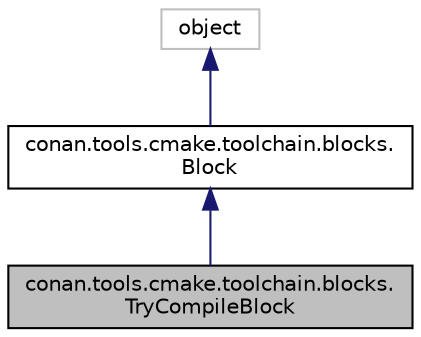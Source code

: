 digraph "conan.tools.cmake.toolchain.blocks.TryCompileBlock"
{
 // LATEX_PDF_SIZE
  edge [fontname="Helvetica",fontsize="10",labelfontname="Helvetica",labelfontsize="10"];
  node [fontname="Helvetica",fontsize="10",shape=record];
  Node1 [label="conan.tools.cmake.toolchain.blocks.\lTryCompileBlock",height=0.2,width=0.4,color="black", fillcolor="grey75", style="filled", fontcolor="black",tooltip=" "];
  Node2 -> Node1 [dir="back",color="midnightblue",fontsize="10",style="solid"];
  Node2 [label="conan.tools.cmake.toolchain.blocks.\lBlock",height=0.2,width=0.4,color="black", fillcolor="white", style="filled",URL="$classconan_1_1tools_1_1cmake_1_1toolchain_1_1blocks_1_1Block.html",tooltip=" "];
  Node3 -> Node2 [dir="back",color="midnightblue",fontsize="10",style="solid"];
  Node3 [label="object",height=0.2,width=0.4,color="grey75", fillcolor="white", style="filled",tooltip=" "];
}
